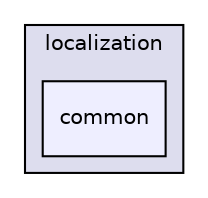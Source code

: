 digraph "modules/localization/common" {
  compound=true
  node [ fontsize="10", fontname="Helvetica"];
  edge [ labelfontsize="10", labelfontname="Helvetica"];
  subgraph clusterdir_2a5a85b04c02a024620c9614cdb88168 {
    graph [ bgcolor="#ddddee", pencolor="black", label="localization" fontname="Helvetica", fontsize="10", URL="dir_2a5a85b04c02a024620c9614cdb88168.html"]
  dir_93c3aa6bc07273507edfc5360f12d109 [shape=box, label="common", style="filled", fillcolor="#eeeeff", pencolor="black", URL="dir_93c3aa6bc07273507edfc5360f12d109.html"];
  }
}
